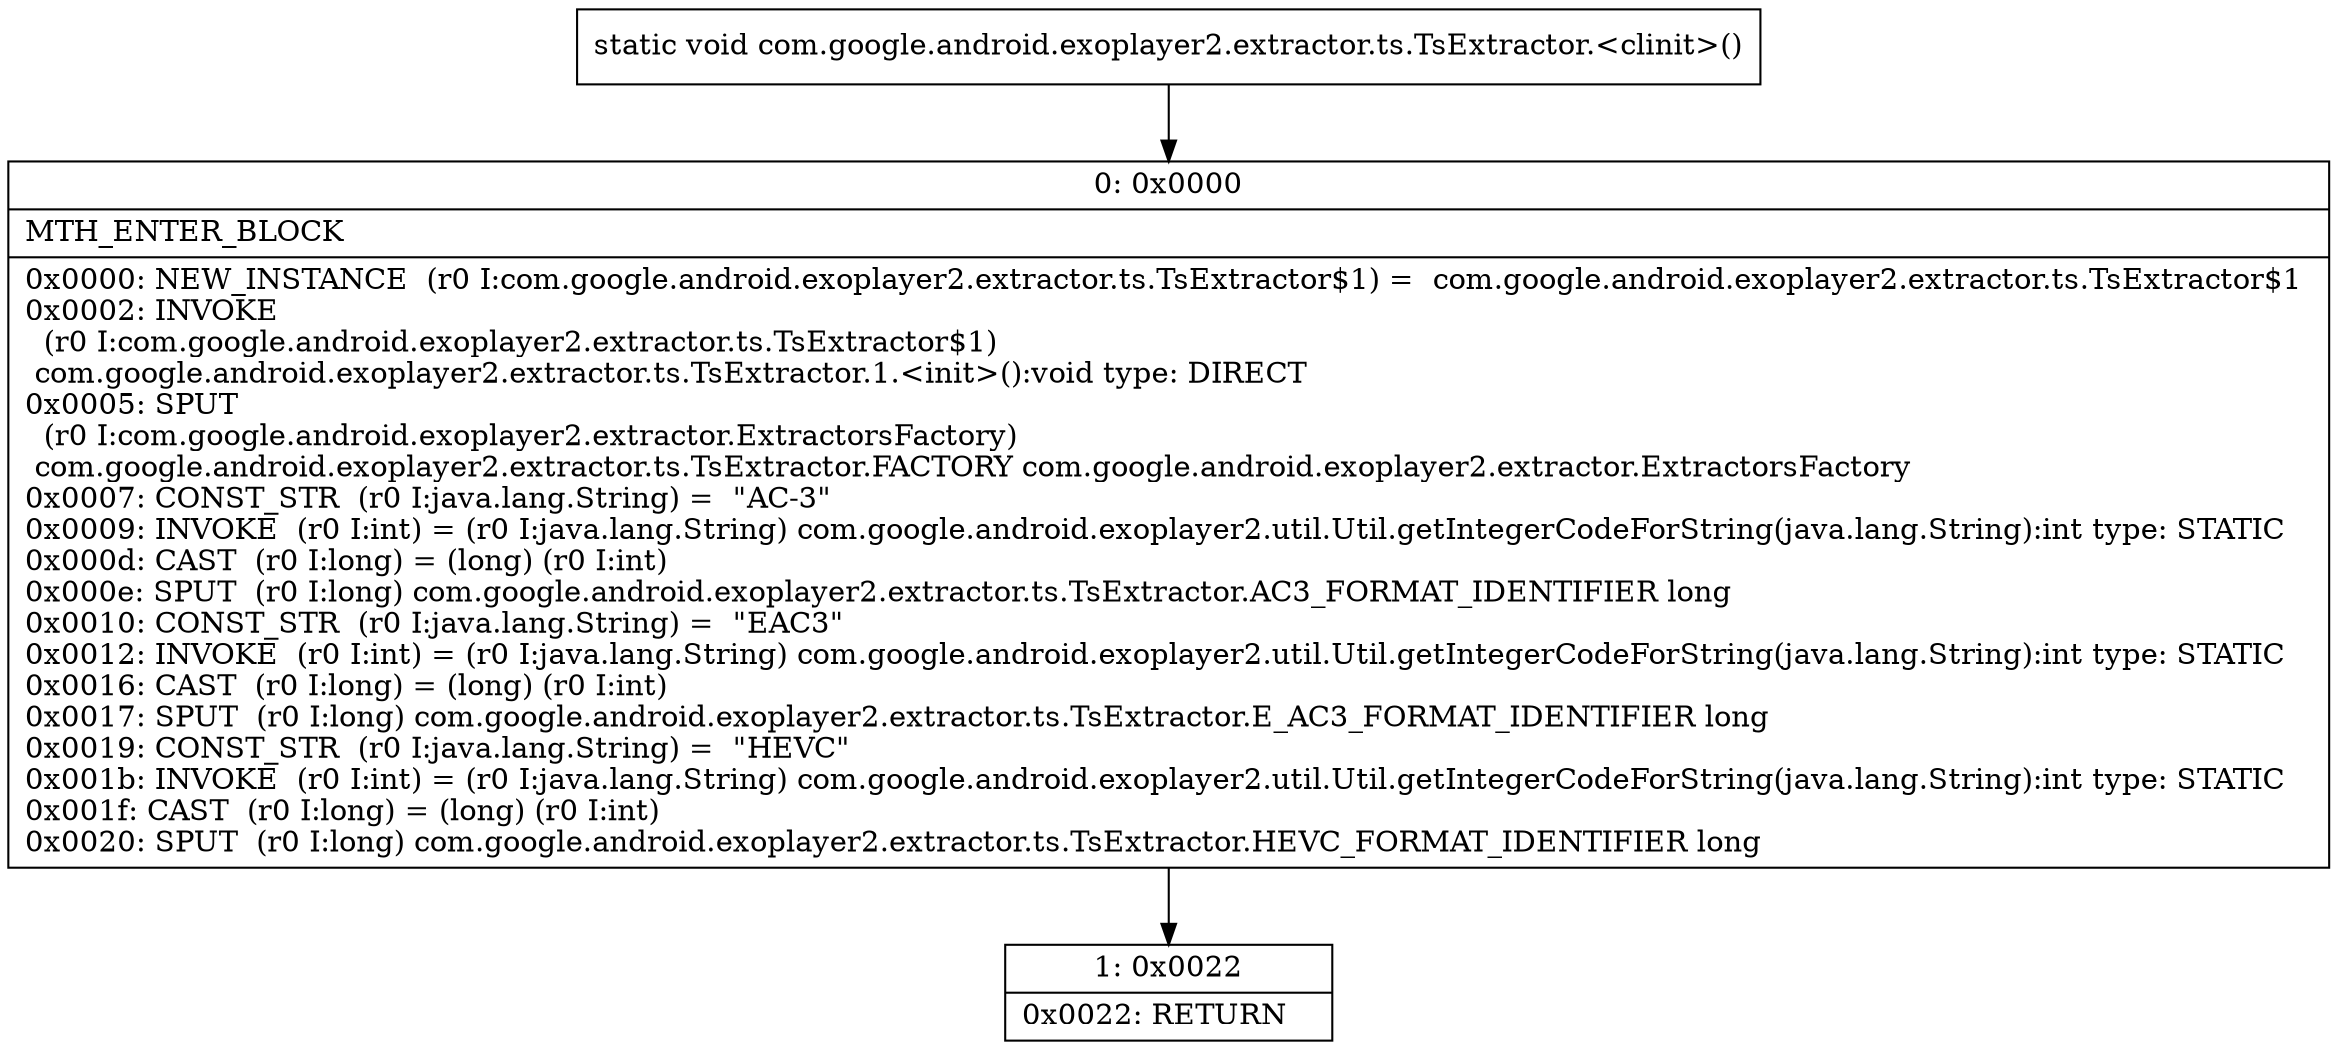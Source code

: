 digraph "CFG forcom.google.android.exoplayer2.extractor.ts.TsExtractor.\<clinit\>()V" {
Node_0 [shape=record,label="{0\:\ 0x0000|MTH_ENTER_BLOCK\l|0x0000: NEW_INSTANCE  (r0 I:com.google.android.exoplayer2.extractor.ts.TsExtractor$1) =  com.google.android.exoplayer2.extractor.ts.TsExtractor$1 \l0x0002: INVOKE  \l  (r0 I:com.google.android.exoplayer2.extractor.ts.TsExtractor$1)\l com.google.android.exoplayer2.extractor.ts.TsExtractor.1.\<init\>():void type: DIRECT \l0x0005: SPUT  \l  (r0 I:com.google.android.exoplayer2.extractor.ExtractorsFactory)\l com.google.android.exoplayer2.extractor.ts.TsExtractor.FACTORY com.google.android.exoplayer2.extractor.ExtractorsFactory \l0x0007: CONST_STR  (r0 I:java.lang.String) =  \"AC\-3\" \l0x0009: INVOKE  (r0 I:int) = (r0 I:java.lang.String) com.google.android.exoplayer2.util.Util.getIntegerCodeForString(java.lang.String):int type: STATIC \l0x000d: CAST  (r0 I:long) = (long) (r0 I:int) \l0x000e: SPUT  (r0 I:long) com.google.android.exoplayer2.extractor.ts.TsExtractor.AC3_FORMAT_IDENTIFIER long \l0x0010: CONST_STR  (r0 I:java.lang.String) =  \"EAC3\" \l0x0012: INVOKE  (r0 I:int) = (r0 I:java.lang.String) com.google.android.exoplayer2.util.Util.getIntegerCodeForString(java.lang.String):int type: STATIC \l0x0016: CAST  (r0 I:long) = (long) (r0 I:int) \l0x0017: SPUT  (r0 I:long) com.google.android.exoplayer2.extractor.ts.TsExtractor.E_AC3_FORMAT_IDENTIFIER long \l0x0019: CONST_STR  (r0 I:java.lang.String) =  \"HEVC\" \l0x001b: INVOKE  (r0 I:int) = (r0 I:java.lang.String) com.google.android.exoplayer2.util.Util.getIntegerCodeForString(java.lang.String):int type: STATIC \l0x001f: CAST  (r0 I:long) = (long) (r0 I:int) \l0x0020: SPUT  (r0 I:long) com.google.android.exoplayer2.extractor.ts.TsExtractor.HEVC_FORMAT_IDENTIFIER long \l}"];
Node_1 [shape=record,label="{1\:\ 0x0022|0x0022: RETURN   \l}"];
MethodNode[shape=record,label="{static void com.google.android.exoplayer2.extractor.ts.TsExtractor.\<clinit\>() }"];
MethodNode -> Node_0;
Node_0 -> Node_1;
}

